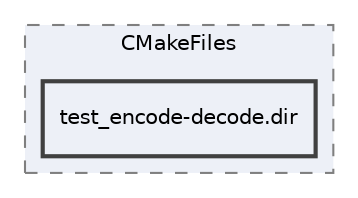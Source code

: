 digraph "build/tests/CMakeFiles/test_encode-decode.dir"
{
 // LATEX_PDF_SIZE
  edge [fontname="Helvetica",fontsize="10",labelfontname="Helvetica",labelfontsize="10"];
  node [fontname="Helvetica",fontsize="10",shape=record];
  compound=true
  subgraph clusterdir_b67b133a83ac3df5d719be61f4ee2417 {
    graph [ bgcolor="#edf0f7", pencolor="grey50", style="filled,dashed,", label="CMakeFiles", fontname="Helvetica", fontsize="10", URL="dir_b67b133a83ac3df5d719be61f4ee2417.html"]
  dir_ef9b85dd1a730da588a2d49d48c281f7 [shape=box, label="test_encode-decode.dir", style="filled,bold,", fillcolor="#edf0f7", color="grey25", URL="dir_ef9b85dd1a730da588a2d49d48c281f7.html"];
  }
}

